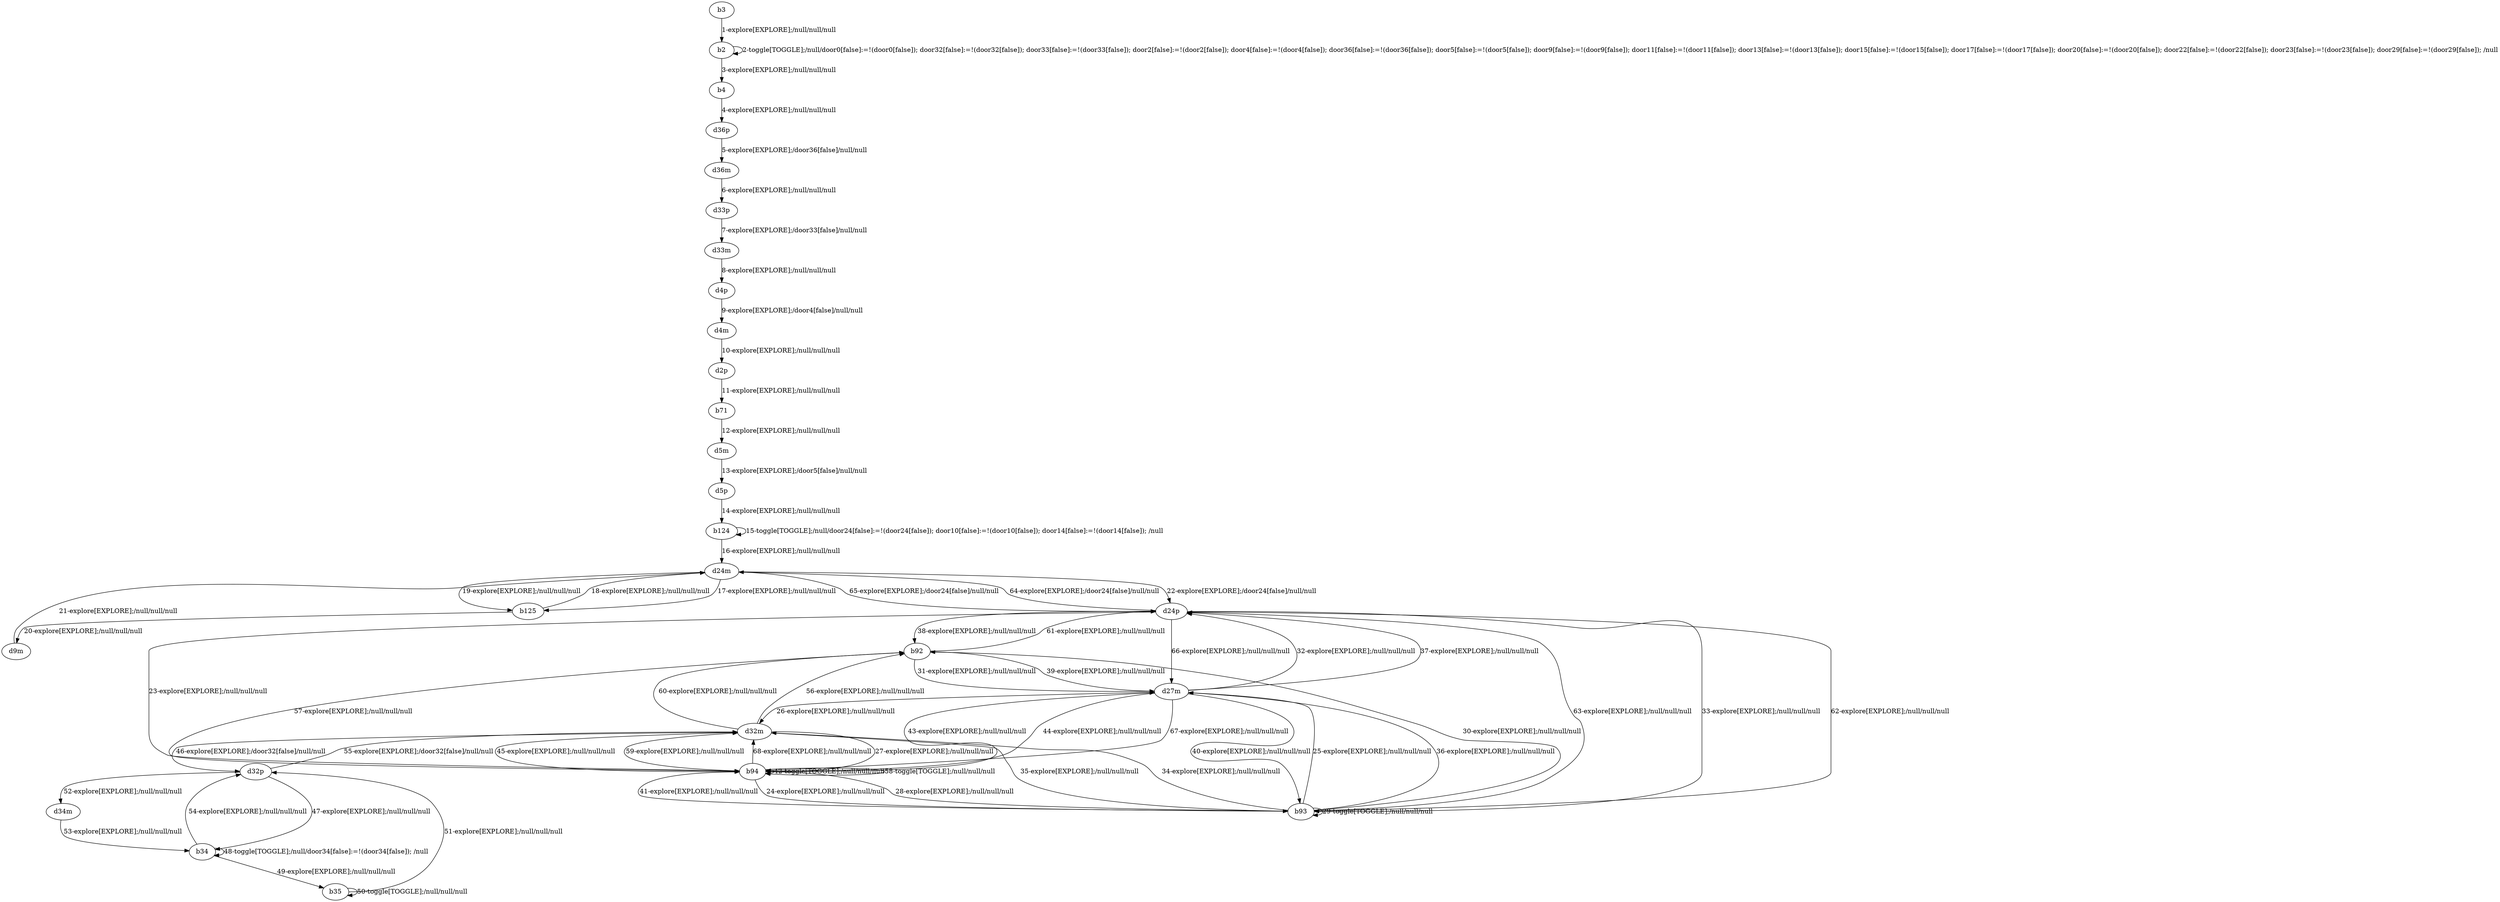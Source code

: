 # Total number of goals covered by this test: 1
# b93 --> d24p

digraph g {
"b3" -> "b2" [label = "1-explore[EXPLORE];/null/null/null"];
"b2" -> "b2" [label = "2-toggle[TOGGLE];/null/door0[false]:=!(door0[false]); door32[false]:=!(door32[false]); door33[false]:=!(door33[false]); door2[false]:=!(door2[false]); door4[false]:=!(door4[false]); door36[false]:=!(door36[false]); door5[false]:=!(door5[false]); door9[false]:=!(door9[false]); door11[false]:=!(door11[false]); door13[false]:=!(door13[false]); door15[false]:=!(door15[false]); door17[false]:=!(door17[false]); door20[false]:=!(door20[false]); door22[false]:=!(door22[false]); door23[false]:=!(door23[false]); door29[false]:=!(door29[false]); /null"];
"b2" -> "b4" [label = "3-explore[EXPLORE];/null/null/null"];
"b4" -> "d36p" [label = "4-explore[EXPLORE];/null/null/null"];
"d36p" -> "d36m" [label = "5-explore[EXPLORE];/door36[false]/null/null"];
"d36m" -> "d33p" [label = "6-explore[EXPLORE];/null/null/null"];
"d33p" -> "d33m" [label = "7-explore[EXPLORE];/door33[false]/null/null"];
"d33m" -> "d4p" [label = "8-explore[EXPLORE];/null/null/null"];
"d4p" -> "d4m" [label = "9-explore[EXPLORE];/door4[false]/null/null"];
"d4m" -> "d2p" [label = "10-explore[EXPLORE];/null/null/null"];
"d2p" -> "b71" [label = "11-explore[EXPLORE];/null/null/null"];
"b71" -> "d5m" [label = "12-explore[EXPLORE];/null/null/null"];
"d5m" -> "d5p" [label = "13-explore[EXPLORE];/door5[false]/null/null"];
"d5p" -> "b124" [label = "14-explore[EXPLORE];/null/null/null"];
"b124" -> "b124" [label = "15-toggle[TOGGLE];/null/door24[false]:=!(door24[false]); door10[false]:=!(door10[false]); door14[false]:=!(door14[false]); /null"];
"b124" -> "d24m" [label = "16-explore[EXPLORE];/null/null/null"];
"d24m" -> "b125" [label = "17-explore[EXPLORE];/null/null/null"];
"b125" -> "d24m" [label = "18-explore[EXPLORE];/null/null/null"];
"d24m" -> "b125" [label = "19-explore[EXPLORE];/null/null/null"];
"b125" -> "d9m" [label = "20-explore[EXPLORE];/null/null/null"];
"d9m" -> "d24m" [label = "21-explore[EXPLORE];/null/null/null"];
"d24m" -> "d24p" [label = "22-explore[EXPLORE];/door24[false]/null/null"];
"d24p" -> "b94" [label = "23-explore[EXPLORE];/null/null/null"];
"b94" -> "b93" [label = "24-explore[EXPLORE];/null/null/null"];
"b93" -> "d27m" [label = "25-explore[EXPLORE];/null/null/null"];
"d27m" -> "d32m" [label = "26-explore[EXPLORE];/null/null/null"];
"d32m" -> "b94" [label = "27-explore[EXPLORE];/null/null/null"];
"b94" -> "b93" [label = "28-explore[EXPLORE];/null/null/null"];
"b93" -> "b93" [label = "29-toggle[TOGGLE];/null/null/null"];
"b93" -> "b92" [label = "30-explore[EXPLORE];/null/null/null"];
"b92" -> "d27m" [label = "31-explore[EXPLORE];/null/null/null"];
"d27m" -> "d24p" [label = "32-explore[EXPLORE];/null/null/null"];
"d24p" -> "b93" [label = "33-explore[EXPLORE];/null/null/null"];
"b93" -> "d32m" [label = "34-explore[EXPLORE];/null/null/null"];
"d32m" -> "b93" [label = "35-explore[EXPLORE];/null/null/null"];
"b93" -> "d27m" [label = "36-explore[EXPLORE];/null/null/null"];
"d27m" -> "d24p" [label = "37-explore[EXPLORE];/null/null/null"];
"d24p" -> "b92" [label = "38-explore[EXPLORE];/null/null/null"];
"b92" -> "d27m" [label = "39-explore[EXPLORE];/null/null/null"];
"d27m" -> "b93" [label = "40-explore[EXPLORE];/null/null/null"];
"b93" -> "b94" [label = "41-explore[EXPLORE];/null/null/null"];
"b94" -> "b94" [label = "42-toggle[TOGGLE];/null/null/null"];
"b94" -> "d27m" [label = "43-explore[EXPLORE];/null/null/null"];
"d27m" -> "b94" [label = "44-explore[EXPLORE];/null/null/null"];
"b94" -> "d32m" [label = "45-explore[EXPLORE];/null/null/null"];
"d32m" -> "d32p" [label = "46-explore[EXPLORE];/door32[false]/null/null"];
"d32p" -> "b34" [label = "47-explore[EXPLORE];/null/null/null"];
"b34" -> "b34" [label = "48-toggle[TOGGLE];/null/door34[false]:=!(door34[false]); /null"];
"b34" -> "b35" [label = "49-explore[EXPLORE];/null/null/null"];
"b35" -> "b35" [label = "50-toggle[TOGGLE];/null/null/null"];
"b35" -> "d32p" [label = "51-explore[EXPLORE];/null/null/null"];
"d32p" -> "d34m" [label = "52-explore[EXPLORE];/null/null/null"];
"d34m" -> "b34" [label = "53-explore[EXPLORE];/null/null/null"];
"b34" -> "d32p" [label = "54-explore[EXPLORE];/null/null/null"];
"d32p" -> "d32m" [label = "55-explore[EXPLORE];/door32[false]/null/null"];
"d32m" -> "b92" [label = "56-explore[EXPLORE];/null/null/null"];
"b92" -> "b94" [label = "57-explore[EXPLORE];/null/null/null"];
"b94" -> "b94" [label = "58-toggle[TOGGLE];/null/null/null"];
"b94" -> "d32m" [label = "59-explore[EXPLORE];/null/null/null"];
"d32m" -> "b92" [label = "60-explore[EXPLORE];/null/null/null"];
"b92" -> "d24p" [label = "61-explore[EXPLORE];/null/null/null"];
"d24p" -> "b93" [label = "62-explore[EXPLORE];/null/null/null"];
"b93" -> "d24p" [label = "63-explore[EXPLORE];/null/null/null"];
"d24p" -> "d24m" [label = "64-explore[EXPLORE];/door24[false]/null/null"];
"d24m" -> "d24p" [label = "65-explore[EXPLORE];/door24[false]/null/null"];
"d24p" -> "d27m" [label = "66-explore[EXPLORE];/null/null/null"];
"d27m" -> "b94" [label = "67-explore[EXPLORE];/null/null/null"];
"b94" -> "d32m" [label = "68-explore[EXPLORE];/null/null/null"];
}